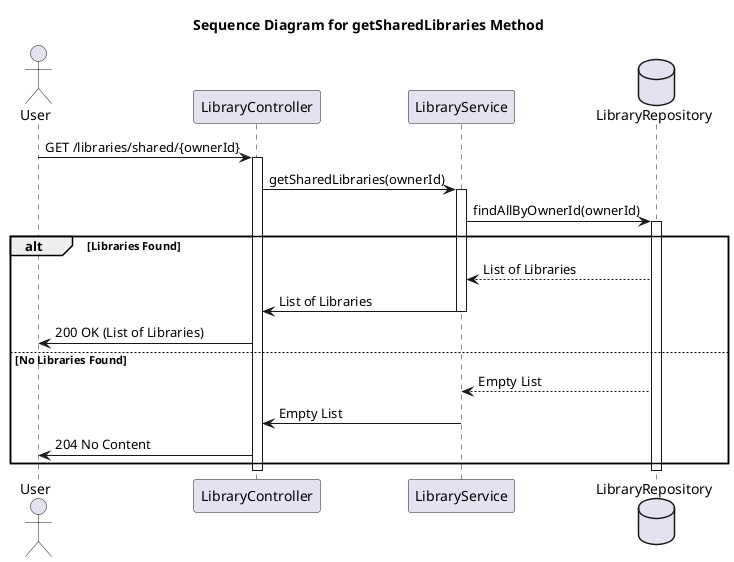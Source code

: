@startuml
title Sequence Diagram for getSharedLibraries Method

actor User
participant LibraryController
participant LibraryService
database LibraryRepository as DB

User -> LibraryController: GET /libraries/shared/{ownerId}
activate LibraryController

LibraryController -> LibraryService: getSharedLibraries(ownerId)
activate LibraryService

LibraryService -> DB: findAllByOwnerId(ownerId)
activate DB

alt Libraries Found
    DB --> LibraryService: List of Libraries
    LibraryService -> LibraryController: List of Libraries
    deactivate LibraryService
    LibraryController -> User: 200 OK (List of Libraries)
else No Libraries Found
    DB --> LibraryService: Empty List
    LibraryService -> LibraryController: Empty List
    deactivate LibraryService
    LibraryController -> User: 204 No Content
end

deactivate LibraryController
deactivate DB

@enduml
